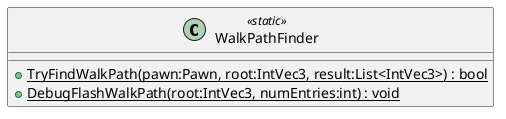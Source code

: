 @startuml
class WalkPathFinder <<static>> {
    + {static} TryFindWalkPath(pawn:Pawn, root:IntVec3, result:List<IntVec3>) : bool
    + {static} DebugFlashWalkPath(root:IntVec3, numEntries:int) : void
}
@enduml

